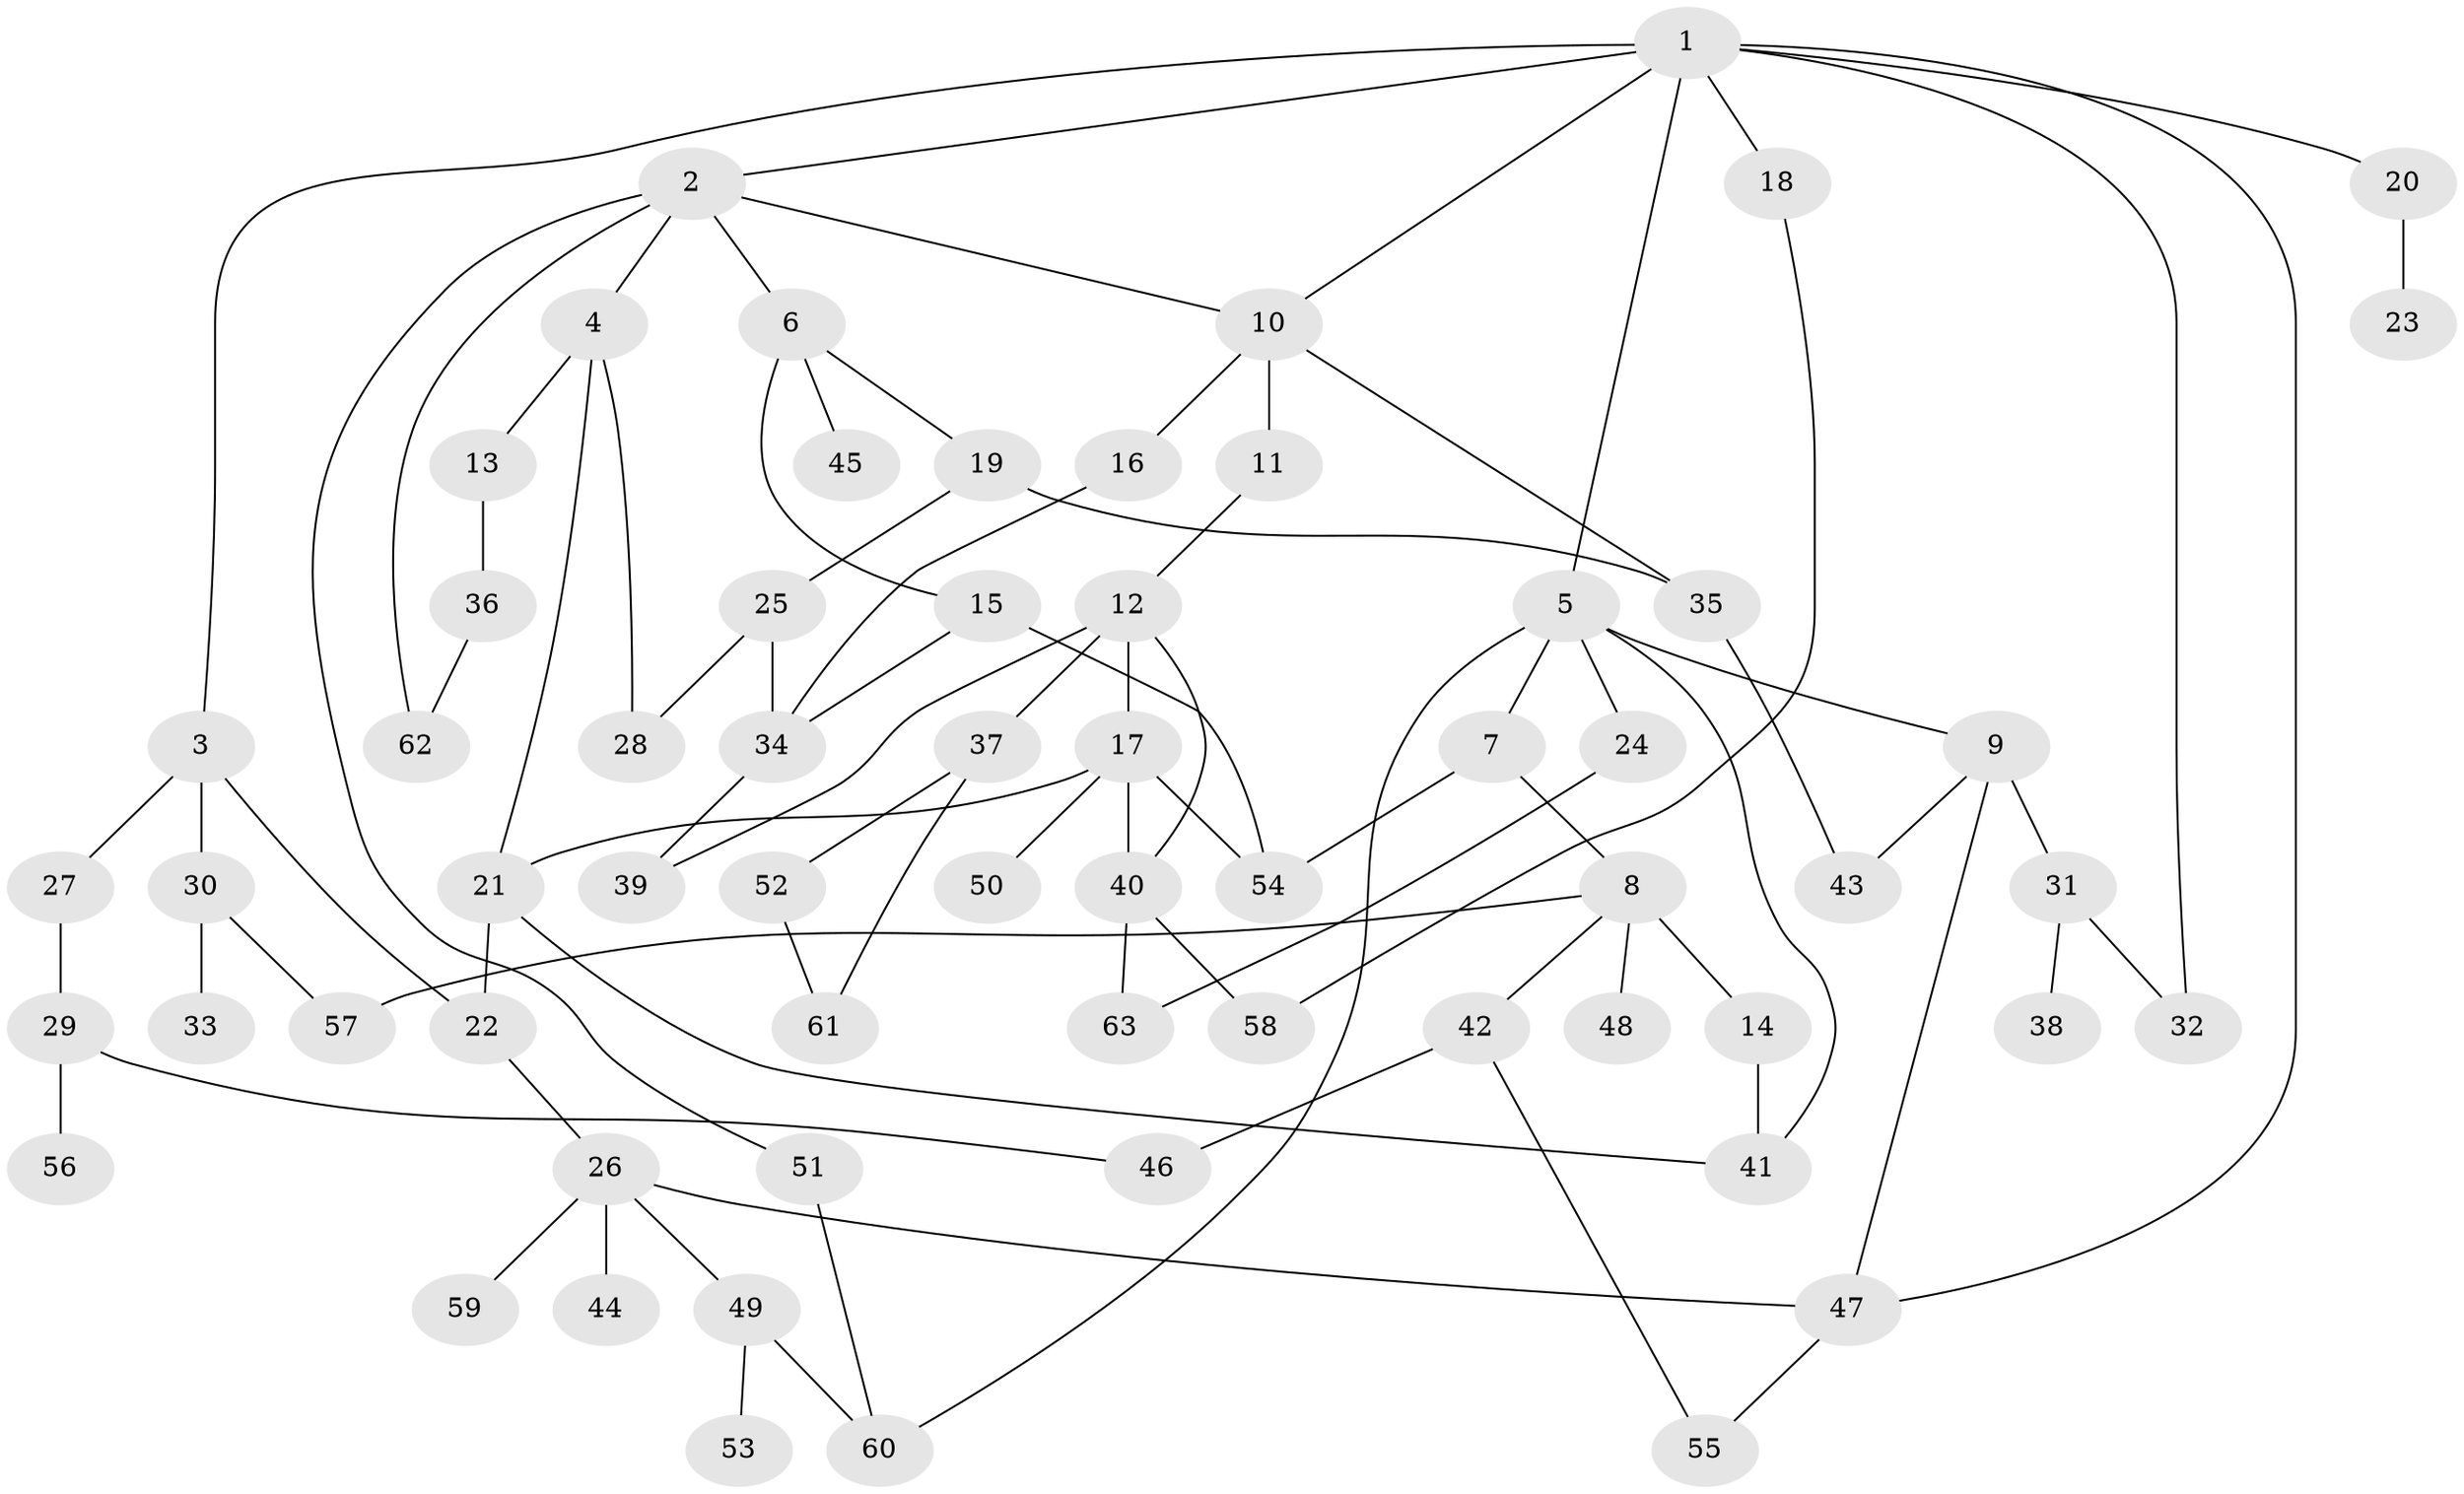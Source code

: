 // original degree distribution, {9: 0.009615384615384616, 6: 0.028846153846153848, 4: 0.125, 7: 0.009615384615384616, 5: 0.04807692307692308, 3: 0.18269230769230768, 1: 0.3269230769230769, 2: 0.2692307692307692}
// Generated by graph-tools (version 1.1) at 2025/48/03/04/25 22:48:51]
// undirected, 63 vertices, 88 edges
graph export_dot {
  node [color=gray90,style=filled];
  1;
  2;
  3;
  4;
  5;
  6;
  7;
  8;
  9;
  10;
  11;
  12;
  13;
  14;
  15;
  16;
  17;
  18;
  19;
  20;
  21;
  22;
  23;
  24;
  25;
  26;
  27;
  28;
  29;
  30;
  31;
  32;
  33;
  34;
  35;
  36;
  37;
  38;
  39;
  40;
  41;
  42;
  43;
  44;
  45;
  46;
  47;
  48;
  49;
  50;
  51;
  52;
  53;
  54;
  55;
  56;
  57;
  58;
  59;
  60;
  61;
  62;
  63;
  1 -- 2 [weight=1.0];
  1 -- 3 [weight=1.0];
  1 -- 5 [weight=1.0];
  1 -- 10 [weight=1.0];
  1 -- 18 [weight=1.0];
  1 -- 20 [weight=1.0];
  1 -- 32 [weight=1.0];
  1 -- 47 [weight=1.0];
  2 -- 4 [weight=1.0];
  2 -- 6 [weight=1.0];
  2 -- 10 [weight=1.0];
  2 -- 51 [weight=1.0];
  2 -- 62 [weight=1.0];
  3 -- 22 [weight=1.0];
  3 -- 27 [weight=1.0];
  3 -- 30 [weight=1.0];
  4 -- 13 [weight=1.0];
  4 -- 21 [weight=1.0];
  4 -- 28 [weight=1.0];
  5 -- 7 [weight=1.0];
  5 -- 9 [weight=1.0];
  5 -- 24 [weight=1.0];
  5 -- 41 [weight=1.0];
  5 -- 60 [weight=1.0];
  6 -- 15 [weight=1.0];
  6 -- 19 [weight=1.0];
  6 -- 45 [weight=1.0];
  7 -- 8 [weight=1.0];
  7 -- 54 [weight=1.0];
  8 -- 14 [weight=1.0];
  8 -- 42 [weight=1.0];
  8 -- 48 [weight=1.0];
  8 -- 57 [weight=1.0];
  9 -- 31 [weight=1.0];
  9 -- 43 [weight=1.0];
  9 -- 47 [weight=1.0];
  10 -- 11 [weight=1.0];
  10 -- 16 [weight=1.0];
  10 -- 35 [weight=1.0];
  11 -- 12 [weight=1.0];
  12 -- 17 [weight=1.0];
  12 -- 37 [weight=1.0];
  12 -- 39 [weight=1.0];
  12 -- 40 [weight=1.0];
  13 -- 36 [weight=1.0];
  14 -- 41 [weight=1.0];
  15 -- 34 [weight=1.0];
  15 -- 54 [weight=1.0];
  16 -- 34 [weight=1.0];
  17 -- 21 [weight=1.0];
  17 -- 40 [weight=1.0];
  17 -- 50 [weight=1.0];
  17 -- 54 [weight=1.0];
  18 -- 58 [weight=1.0];
  19 -- 25 [weight=1.0];
  19 -- 35 [weight=1.0];
  20 -- 23 [weight=1.0];
  21 -- 22 [weight=1.0];
  21 -- 41 [weight=1.0];
  22 -- 26 [weight=1.0];
  24 -- 63 [weight=1.0];
  25 -- 28 [weight=1.0];
  25 -- 34 [weight=2.0];
  26 -- 44 [weight=1.0];
  26 -- 47 [weight=1.0];
  26 -- 49 [weight=1.0];
  26 -- 59 [weight=1.0];
  27 -- 29 [weight=1.0];
  29 -- 46 [weight=1.0];
  29 -- 56 [weight=1.0];
  30 -- 33 [weight=1.0];
  30 -- 57 [weight=1.0];
  31 -- 32 [weight=1.0];
  31 -- 38 [weight=1.0];
  34 -- 39 [weight=1.0];
  35 -- 43 [weight=1.0];
  36 -- 62 [weight=1.0];
  37 -- 52 [weight=1.0];
  37 -- 61 [weight=1.0];
  40 -- 58 [weight=1.0];
  40 -- 63 [weight=1.0];
  42 -- 46 [weight=1.0];
  42 -- 55 [weight=1.0];
  47 -- 55 [weight=1.0];
  49 -- 53 [weight=1.0];
  49 -- 60 [weight=1.0];
  51 -- 60 [weight=1.0];
  52 -- 61 [weight=1.0];
}
